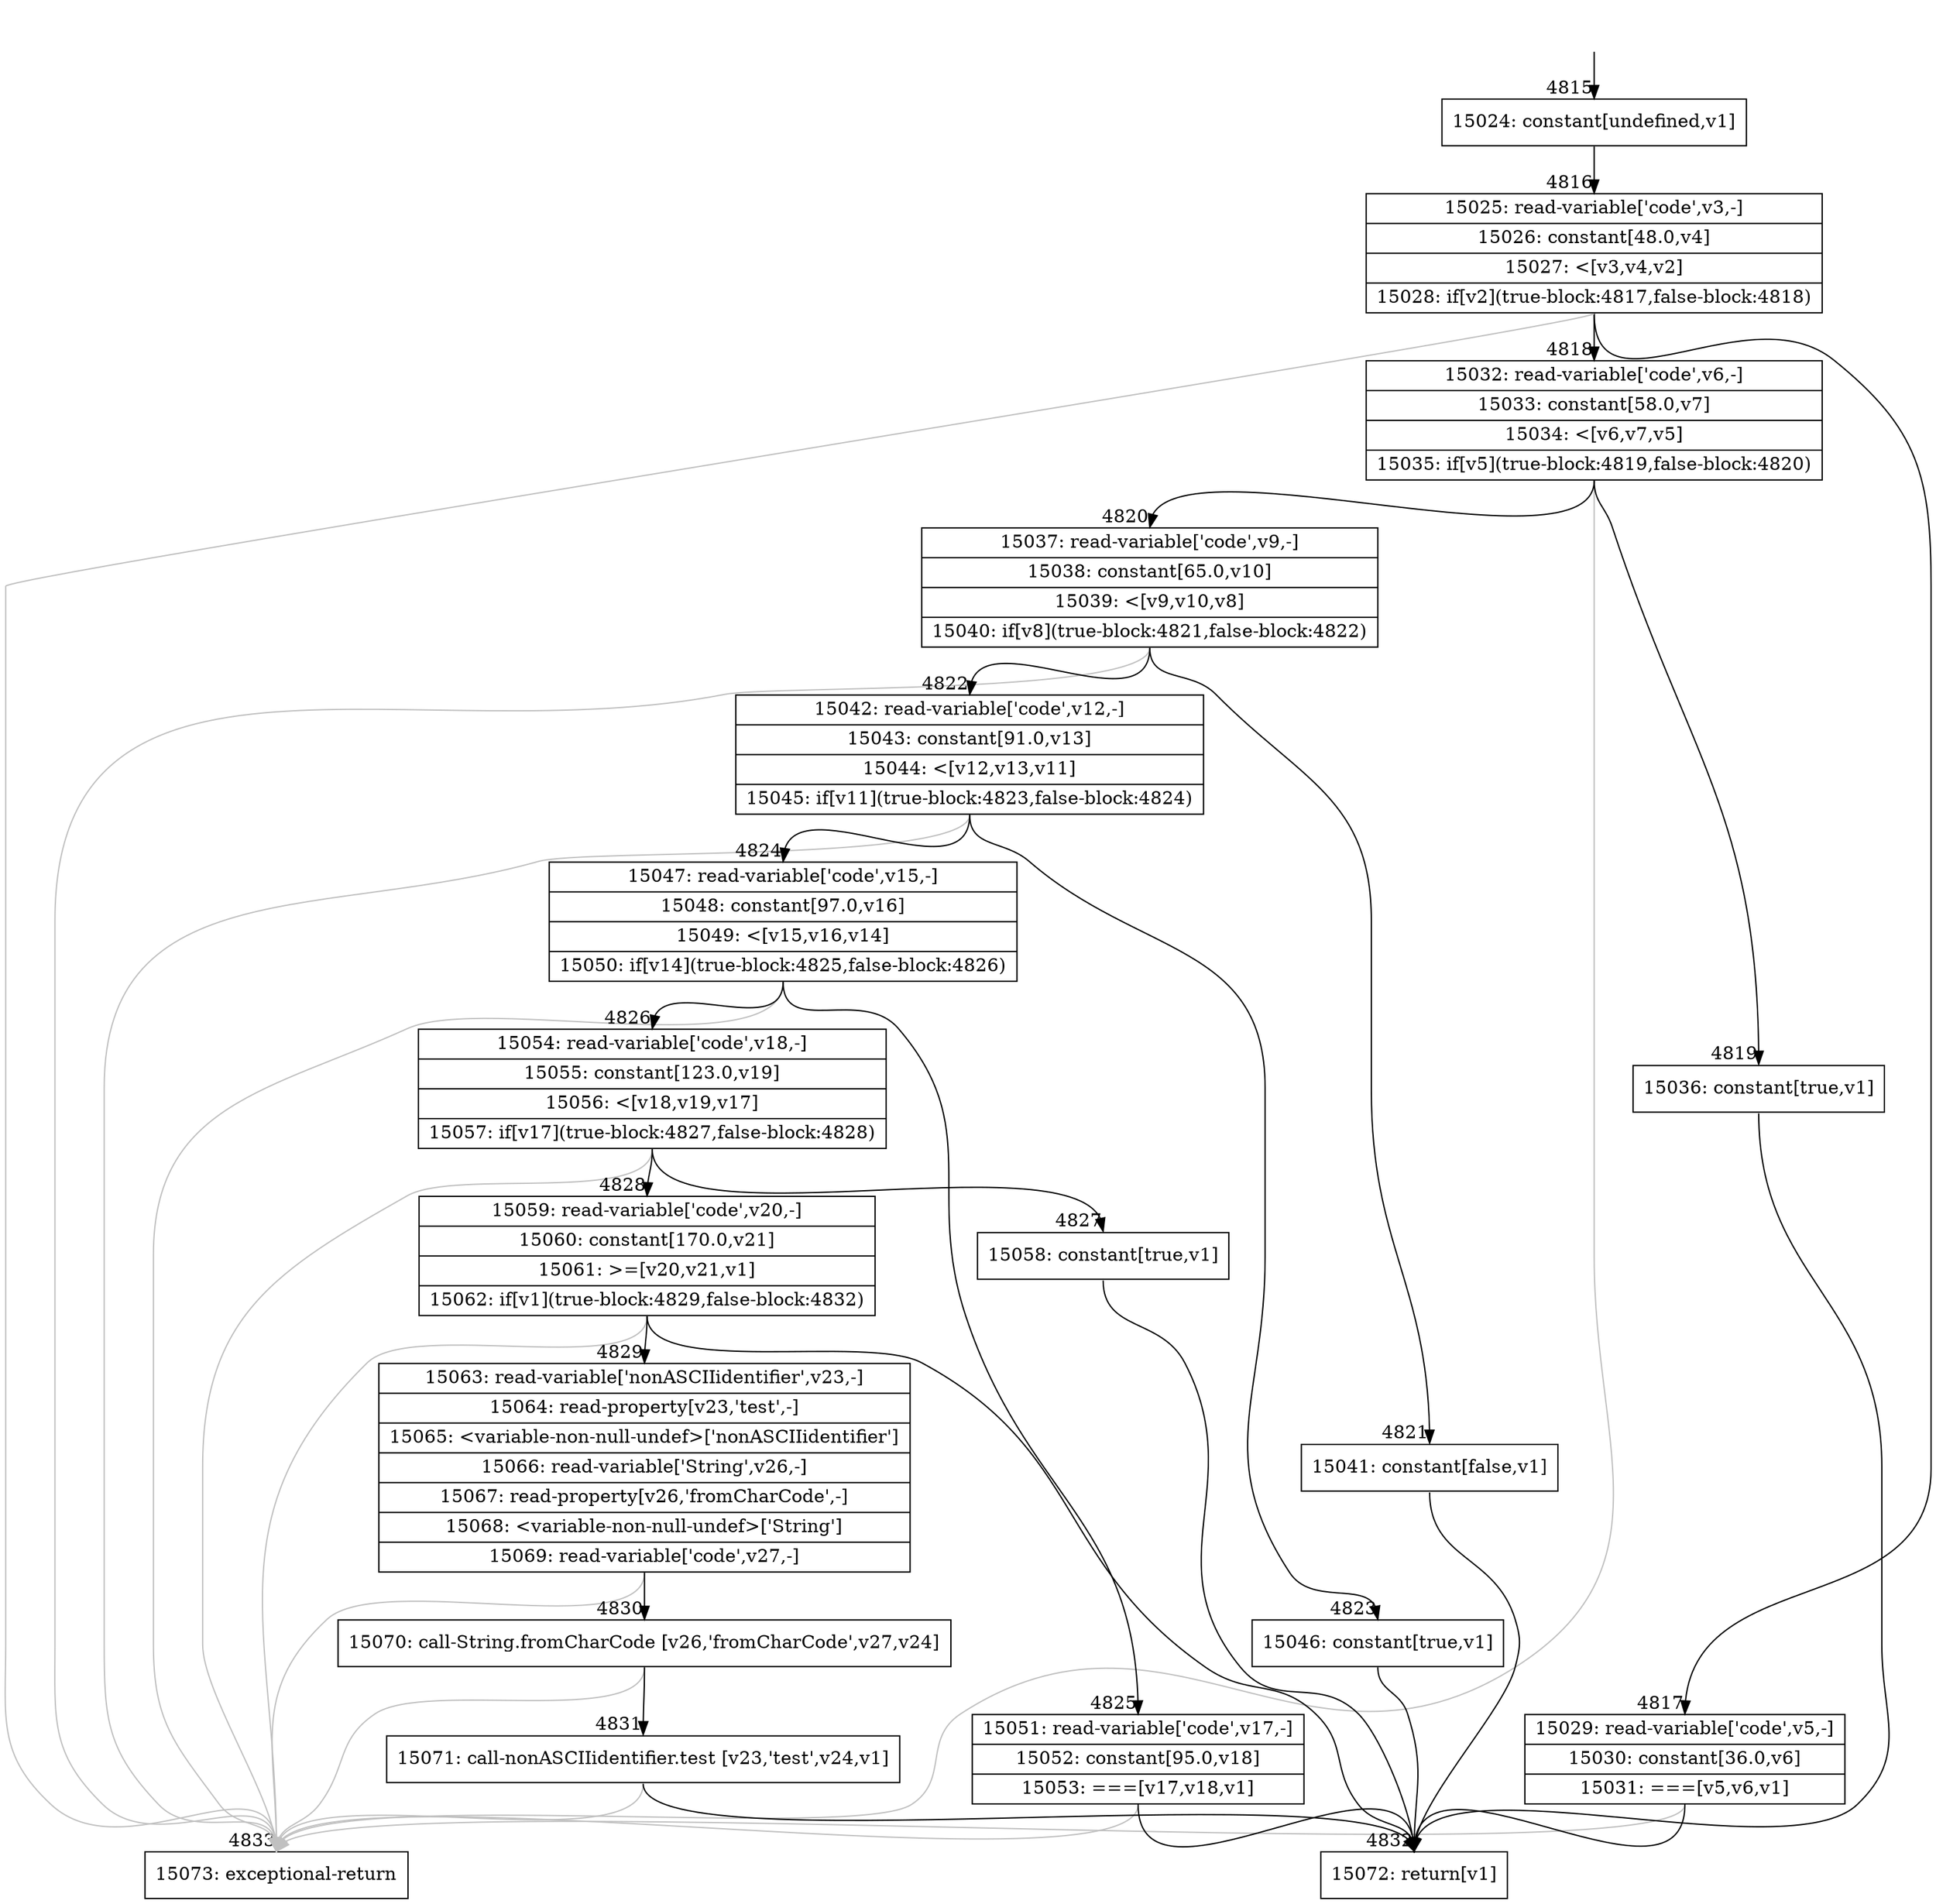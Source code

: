 digraph {
rankdir="TD"
BB_entry298[shape=none,label=""];
BB_entry298 -> BB4815 [tailport=s, headport=n, headlabel="    4815"]
BB4815 [shape=record label="{15024: constant[undefined,v1]}" ] 
BB4815 -> BB4816 [tailport=s, headport=n, headlabel="      4816"]
BB4816 [shape=record label="{15025: read-variable['code',v3,-]|15026: constant[48.0,v4]|15027: \<[v3,v4,v2]|15028: if[v2](true-block:4817,false-block:4818)}" ] 
BB4816 -> BB4817 [tailport=s, headport=n, headlabel="      4817"]
BB4816 -> BB4818 [tailport=s, headport=n, headlabel="      4818"]
BB4816 -> BB4833 [tailport=s, headport=n, color=gray, headlabel="      4833"]
BB4817 [shape=record label="{15029: read-variable['code',v5,-]|15030: constant[36.0,v6]|15031: ===[v5,v6,v1]}" ] 
BB4817 -> BB4832 [tailport=s, headport=n, headlabel="      4832"]
BB4817 -> BB4833 [tailport=s, headport=n, color=gray]
BB4818 [shape=record label="{15032: read-variable['code',v6,-]|15033: constant[58.0,v7]|15034: \<[v6,v7,v5]|15035: if[v5](true-block:4819,false-block:4820)}" ] 
BB4818 -> BB4819 [tailport=s, headport=n, headlabel="      4819"]
BB4818 -> BB4820 [tailport=s, headport=n, headlabel="      4820"]
BB4818 -> BB4833 [tailport=s, headport=n, color=gray]
BB4819 [shape=record label="{15036: constant[true,v1]}" ] 
BB4819 -> BB4832 [tailport=s, headport=n]
BB4820 [shape=record label="{15037: read-variable['code',v9,-]|15038: constant[65.0,v10]|15039: \<[v9,v10,v8]|15040: if[v8](true-block:4821,false-block:4822)}" ] 
BB4820 -> BB4821 [tailport=s, headport=n, headlabel="      4821"]
BB4820 -> BB4822 [tailport=s, headport=n, headlabel="      4822"]
BB4820 -> BB4833 [tailport=s, headport=n, color=gray]
BB4821 [shape=record label="{15041: constant[false,v1]}" ] 
BB4821 -> BB4832 [tailport=s, headport=n]
BB4822 [shape=record label="{15042: read-variable['code',v12,-]|15043: constant[91.0,v13]|15044: \<[v12,v13,v11]|15045: if[v11](true-block:4823,false-block:4824)}" ] 
BB4822 -> BB4823 [tailport=s, headport=n, headlabel="      4823"]
BB4822 -> BB4824 [tailport=s, headport=n, headlabel="      4824"]
BB4822 -> BB4833 [tailport=s, headport=n, color=gray]
BB4823 [shape=record label="{15046: constant[true,v1]}" ] 
BB4823 -> BB4832 [tailport=s, headport=n]
BB4824 [shape=record label="{15047: read-variable['code',v15,-]|15048: constant[97.0,v16]|15049: \<[v15,v16,v14]|15050: if[v14](true-block:4825,false-block:4826)}" ] 
BB4824 -> BB4825 [tailport=s, headport=n, headlabel="      4825"]
BB4824 -> BB4826 [tailport=s, headport=n, headlabel="      4826"]
BB4824 -> BB4833 [tailport=s, headport=n, color=gray]
BB4825 [shape=record label="{15051: read-variable['code',v17,-]|15052: constant[95.0,v18]|15053: ===[v17,v18,v1]}" ] 
BB4825 -> BB4832 [tailport=s, headport=n]
BB4825 -> BB4833 [tailport=s, headport=n, color=gray]
BB4826 [shape=record label="{15054: read-variable['code',v18,-]|15055: constant[123.0,v19]|15056: \<[v18,v19,v17]|15057: if[v17](true-block:4827,false-block:4828)}" ] 
BB4826 -> BB4827 [tailport=s, headport=n, headlabel="      4827"]
BB4826 -> BB4828 [tailport=s, headport=n, headlabel="      4828"]
BB4826 -> BB4833 [tailport=s, headport=n, color=gray]
BB4827 [shape=record label="{15058: constant[true,v1]}" ] 
BB4827 -> BB4832 [tailport=s, headport=n]
BB4828 [shape=record label="{15059: read-variable['code',v20,-]|15060: constant[170.0,v21]|15061: \>=[v20,v21,v1]|15062: if[v1](true-block:4829,false-block:4832)}" ] 
BB4828 -> BB4832 [tailport=s, headport=n]
BB4828 -> BB4829 [tailport=s, headport=n, headlabel="      4829"]
BB4828 -> BB4833 [tailport=s, headport=n, color=gray]
BB4829 [shape=record label="{15063: read-variable['nonASCIIidentifier',v23,-]|15064: read-property[v23,'test',-]|15065: \<variable-non-null-undef\>['nonASCIIidentifier']|15066: read-variable['String',v26,-]|15067: read-property[v26,'fromCharCode',-]|15068: \<variable-non-null-undef\>['String']|15069: read-variable['code',v27,-]}" ] 
BB4829 -> BB4830 [tailport=s, headport=n, headlabel="      4830"]
BB4829 -> BB4833 [tailport=s, headport=n, color=gray]
BB4830 [shape=record label="{15070: call-String.fromCharCode [v26,'fromCharCode',v27,v24]}" ] 
BB4830 -> BB4831 [tailport=s, headport=n, headlabel="      4831"]
BB4830 -> BB4833 [tailport=s, headport=n, color=gray]
BB4831 [shape=record label="{15071: call-nonASCIIidentifier.test [v23,'test',v24,v1]}" ] 
BB4831 -> BB4832 [tailport=s, headport=n]
BB4831 -> BB4833 [tailport=s, headport=n, color=gray]
BB4832 [shape=record label="{15072: return[v1]}" ] 
BB4833 [shape=record label="{15073: exceptional-return}" ] 
//#$~ 5097
}
